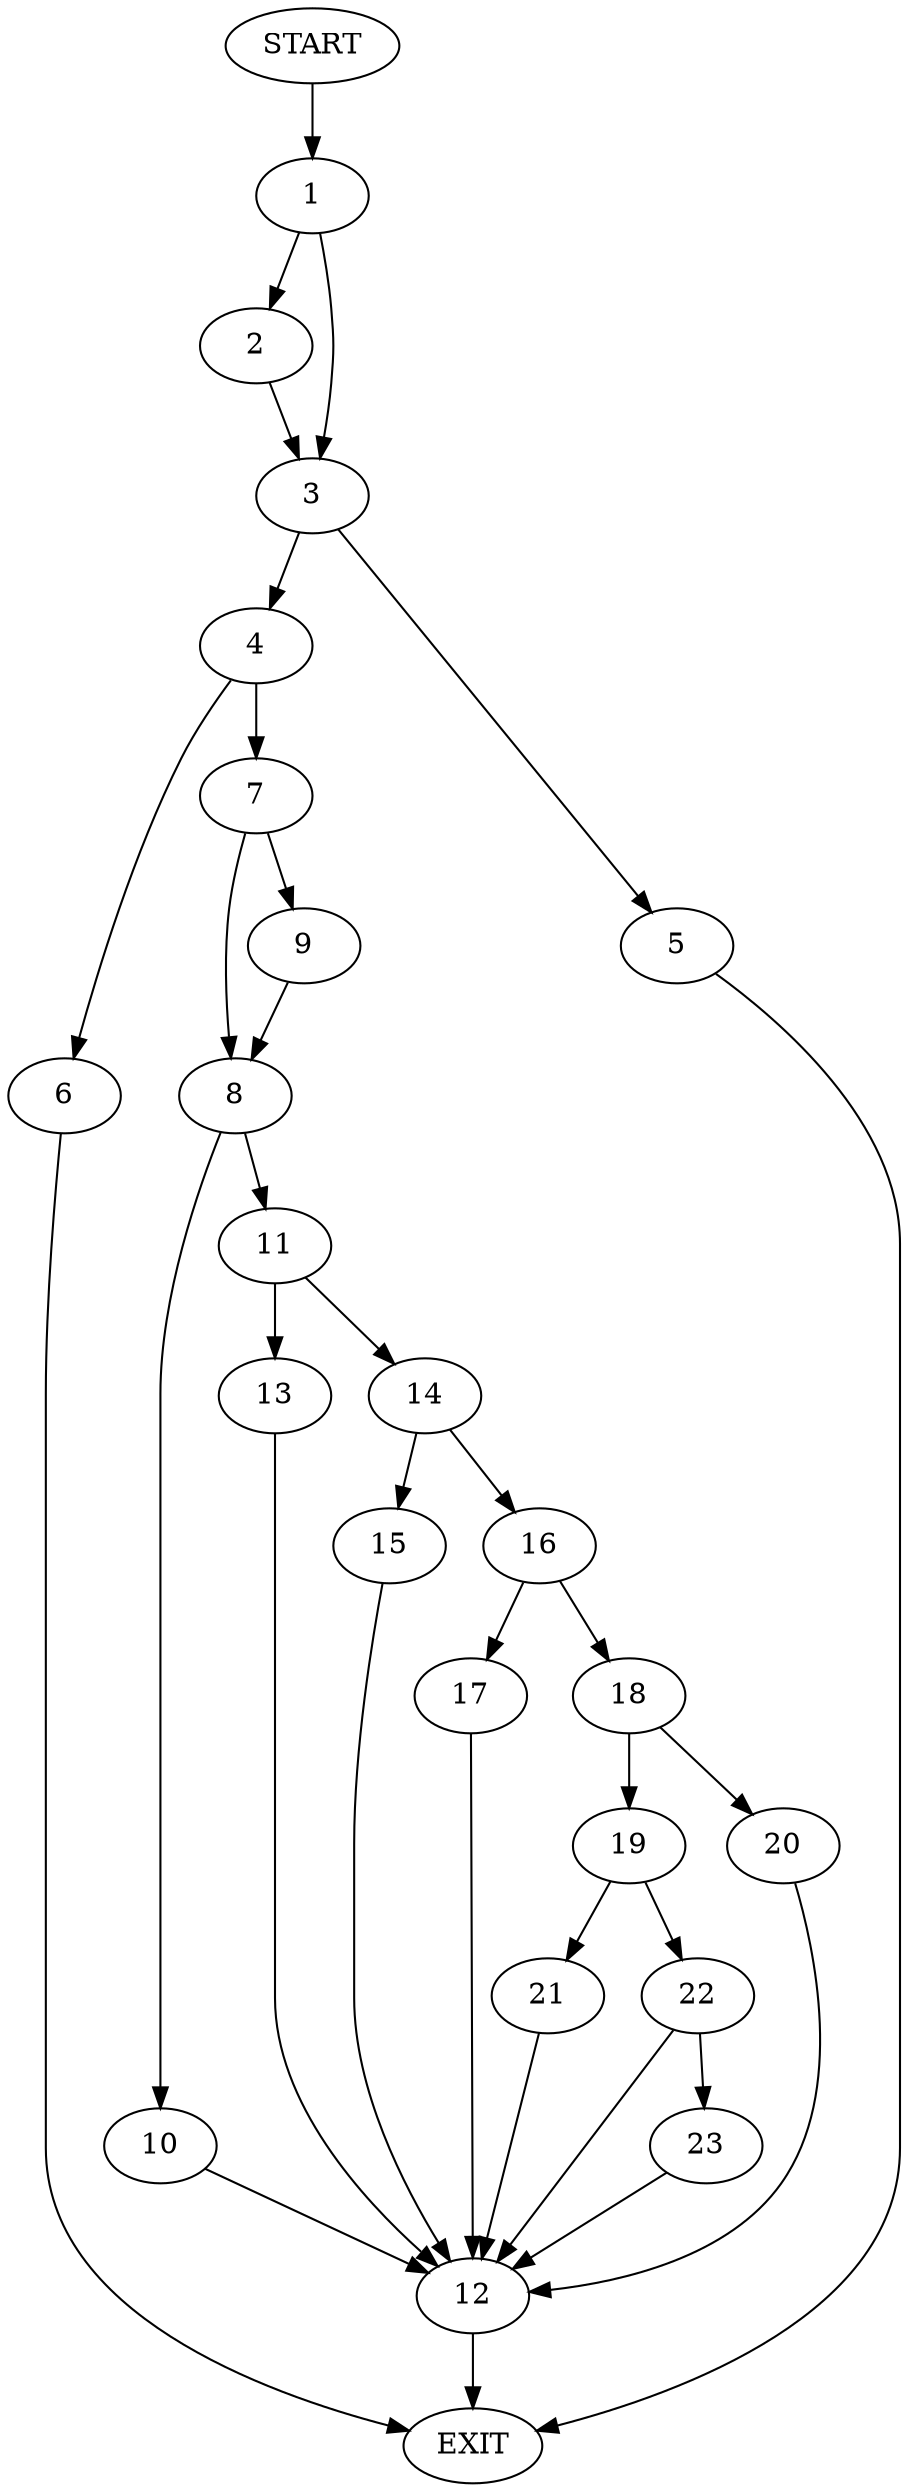 digraph {
0 [label="START"]
24 [label="EXIT"]
0 -> 1
1 -> 2
1 -> 3
2 -> 3
3 -> 4
3 -> 5
5 -> 24
4 -> 6
4 -> 7
7 -> 8
7 -> 9
6 -> 24
9 -> 8
8 -> 10
8 -> 11
10 -> 12
11 -> 13
11 -> 14
12 -> 24
14 -> 15
14 -> 16
13 -> 12
15 -> 12
16 -> 17
16 -> 18
17 -> 12
18 -> 19
18 -> 20
20 -> 12
19 -> 21
19 -> 22
22 -> 23
22 -> 12
21 -> 12
23 -> 12
}
